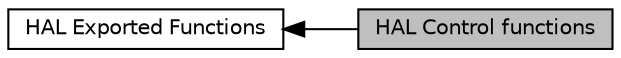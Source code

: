 digraph "HAL Control functions"
{
  edge [fontname="Helvetica",fontsize="10",labelfontname="Helvetica",labelfontsize="10"];
  node [fontname="Helvetica",fontsize="10",shape=record];
  rankdir=LR;
  Node0 [label="HAL Control functions",height=0.2,width=0.4,color="black", fillcolor="grey75", style="filled", fontcolor="black"];
  Node1 [label="HAL Exported Functions",height=0.2,width=0.4,color="black", fillcolor="white", style="filled",URL="$group___h_a_l___exported___functions.html"];
  Node1->Node0 [shape=plaintext, dir="back", style="solid"];
}
